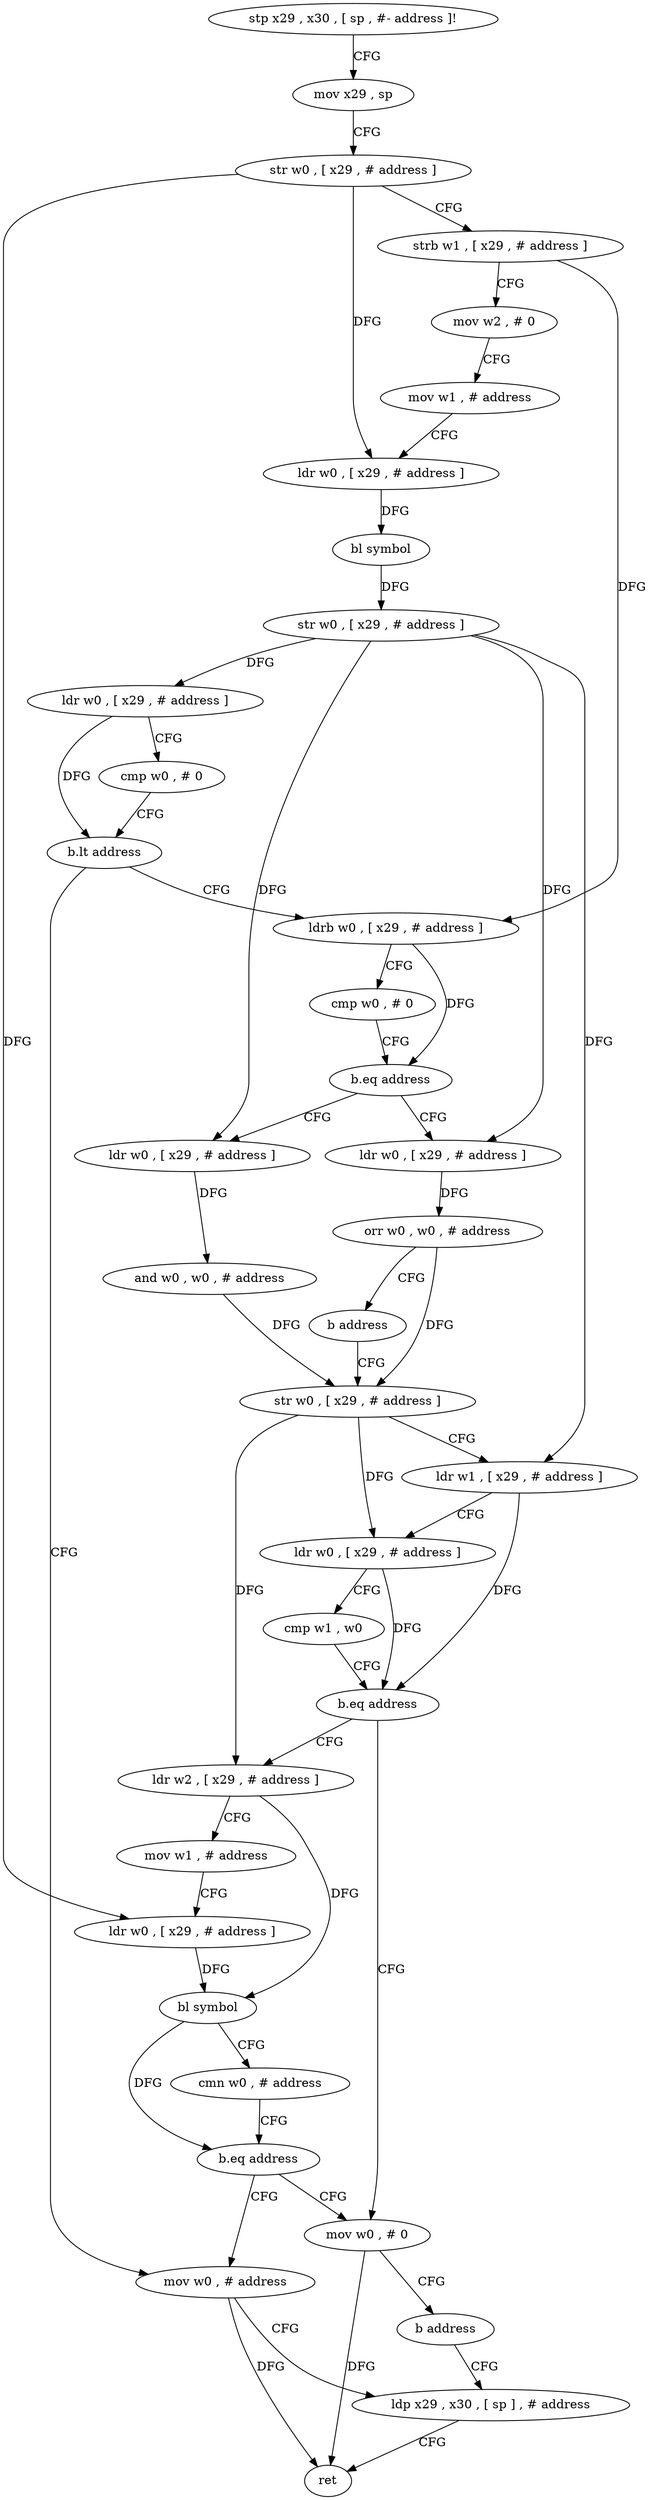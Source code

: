 digraph "func" {
"4299128" [label = "stp x29 , x30 , [ sp , #- address ]!" ]
"4299132" [label = "mov x29 , sp" ]
"4299136" [label = "str w0 , [ x29 , # address ]" ]
"4299140" [label = "strb w1 , [ x29 , # address ]" ]
"4299144" [label = "mov w2 , # 0" ]
"4299148" [label = "mov w1 , # address" ]
"4299152" [label = "ldr w0 , [ x29 , # address ]" ]
"4299156" [label = "bl symbol" ]
"4299160" [label = "str w0 , [ x29 , # address ]" ]
"4299164" [label = "ldr w0 , [ x29 , # address ]" ]
"4299168" [label = "cmp w0 , # 0" ]
"4299172" [label = "b.lt address" ]
"4299260" [label = "mov w0 , # address" ]
"4299176" [label = "ldrb w0 , [ x29 , # address ]" ]
"4299264" [label = "ldp x29 , x30 , [ sp ] , # address" ]
"4299180" [label = "cmp w0 , # 0" ]
"4299184" [label = "b.eq address" ]
"4299200" [label = "ldr w0 , [ x29 , # address ]" ]
"4299188" [label = "ldr w0 , [ x29 , # address ]" ]
"4299204" [label = "and w0 , w0 , # address" ]
"4299208" [label = "str w0 , [ x29 , # address ]" ]
"4299192" [label = "orr w0 , w0 , # address" ]
"4299196" [label = "b address" ]
"4299252" [label = "mov w0 , # 0" ]
"4299256" [label = "b address" ]
"4299228" [label = "ldr w2 , [ x29 , # address ]" ]
"4299232" [label = "mov w1 , # address" ]
"4299236" [label = "ldr w0 , [ x29 , # address ]" ]
"4299240" [label = "bl symbol" ]
"4299244" [label = "cmn w0 , # address" ]
"4299248" [label = "b.eq address" ]
"4299212" [label = "ldr w1 , [ x29 , # address ]" ]
"4299216" [label = "ldr w0 , [ x29 , # address ]" ]
"4299220" [label = "cmp w1 , w0" ]
"4299224" [label = "b.eq address" ]
"4299268" [label = "ret" ]
"4299128" -> "4299132" [ label = "CFG" ]
"4299132" -> "4299136" [ label = "CFG" ]
"4299136" -> "4299140" [ label = "CFG" ]
"4299136" -> "4299152" [ label = "DFG" ]
"4299136" -> "4299236" [ label = "DFG" ]
"4299140" -> "4299144" [ label = "CFG" ]
"4299140" -> "4299176" [ label = "DFG" ]
"4299144" -> "4299148" [ label = "CFG" ]
"4299148" -> "4299152" [ label = "CFG" ]
"4299152" -> "4299156" [ label = "DFG" ]
"4299156" -> "4299160" [ label = "DFG" ]
"4299160" -> "4299164" [ label = "DFG" ]
"4299160" -> "4299200" [ label = "DFG" ]
"4299160" -> "4299188" [ label = "DFG" ]
"4299160" -> "4299212" [ label = "DFG" ]
"4299164" -> "4299168" [ label = "CFG" ]
"4299164" -> "4299172" [ label = "DFG" ]
"4299168" -> "4299172" [ label = "CFG" ]
"4299172" -> "4299260" [ label = "CFG" ]
"4299172" -> "4299176" [ label = "CFG" ]
"4299260" -> "4299264" [ label = "CFG" ]
"4299260" -> "4299268" [ label = "DFG" ]
"4299176" -> "4299180" [ label = "CFG" ]
"4299176" -> "4299184" [ label = "DFG" ]
"4299264" -> "4299268" [ label = "CFG" ]
"4299180" -> "4299184" [ label = "CFG" ]
"4299184" -> "4299200" [ label = "CFG" ]
"4299184" -> "4299188" [ label = "CFG" ]
"4299200" -> "4299204" [ label = "DFG" ]
"4299188" -> "4299192" [ label = "DFG" ]
"4299204" -> "4299208" [ label = "DFG" ]
"4299208" -> "4299212" [ label = "CFG" ]
"4299208" -> "4299216" [ label = "DFG" ]
"4299208" -> "4299228" [ label = "DFG" ]
"4299192" -> "4299196" [ label = "CFG" ]
"4299192" -> "4299208" [ label = "DFG" ]
"4299196" -> "4299208" [ label = "CFG" ]
"4299252" -> "4299256" [ label = "CFG" ]
"4299252" -> "4299268" [ label = "DFG" ]
"4299256" -> "4299264" [ label = "CFG" ]
"4299228" -> "4299232" [ label = "CFG" ]
"4299228" -> "4299240" [ label = "DFG" ]
"4299232" -> "4299236" [ label = "CFG" ]
"4299236" -> "4299240" [ label = "DFG" ]
"4299240" -> "4299244" [ label = "CFG" ]
"4299240" -> "4299248" [ label = "DFG" ]
"4299244" -> "4299248" [ label = "CFG" ]
"4299248" -> "4299260" [ label = "CFG" ]
"4299248" -> "4299252" [ label = "CFG" ]
"4299212" -> "4299216" [ label = "CFG" ]
"4299212" -> "4299224" [ label = "DFG" ]
"4299216" -> "4299220" [ label = "CFG" ]
"4299216" -> "4299224" [ label = "DFG" ]
"4299220" -> "4299224" [ label = "CFG" ]
"4299224" -> "4299252" [ label = "CFG" ]
"4299224" -> "4299228" [ label = "CFG" ]
}
